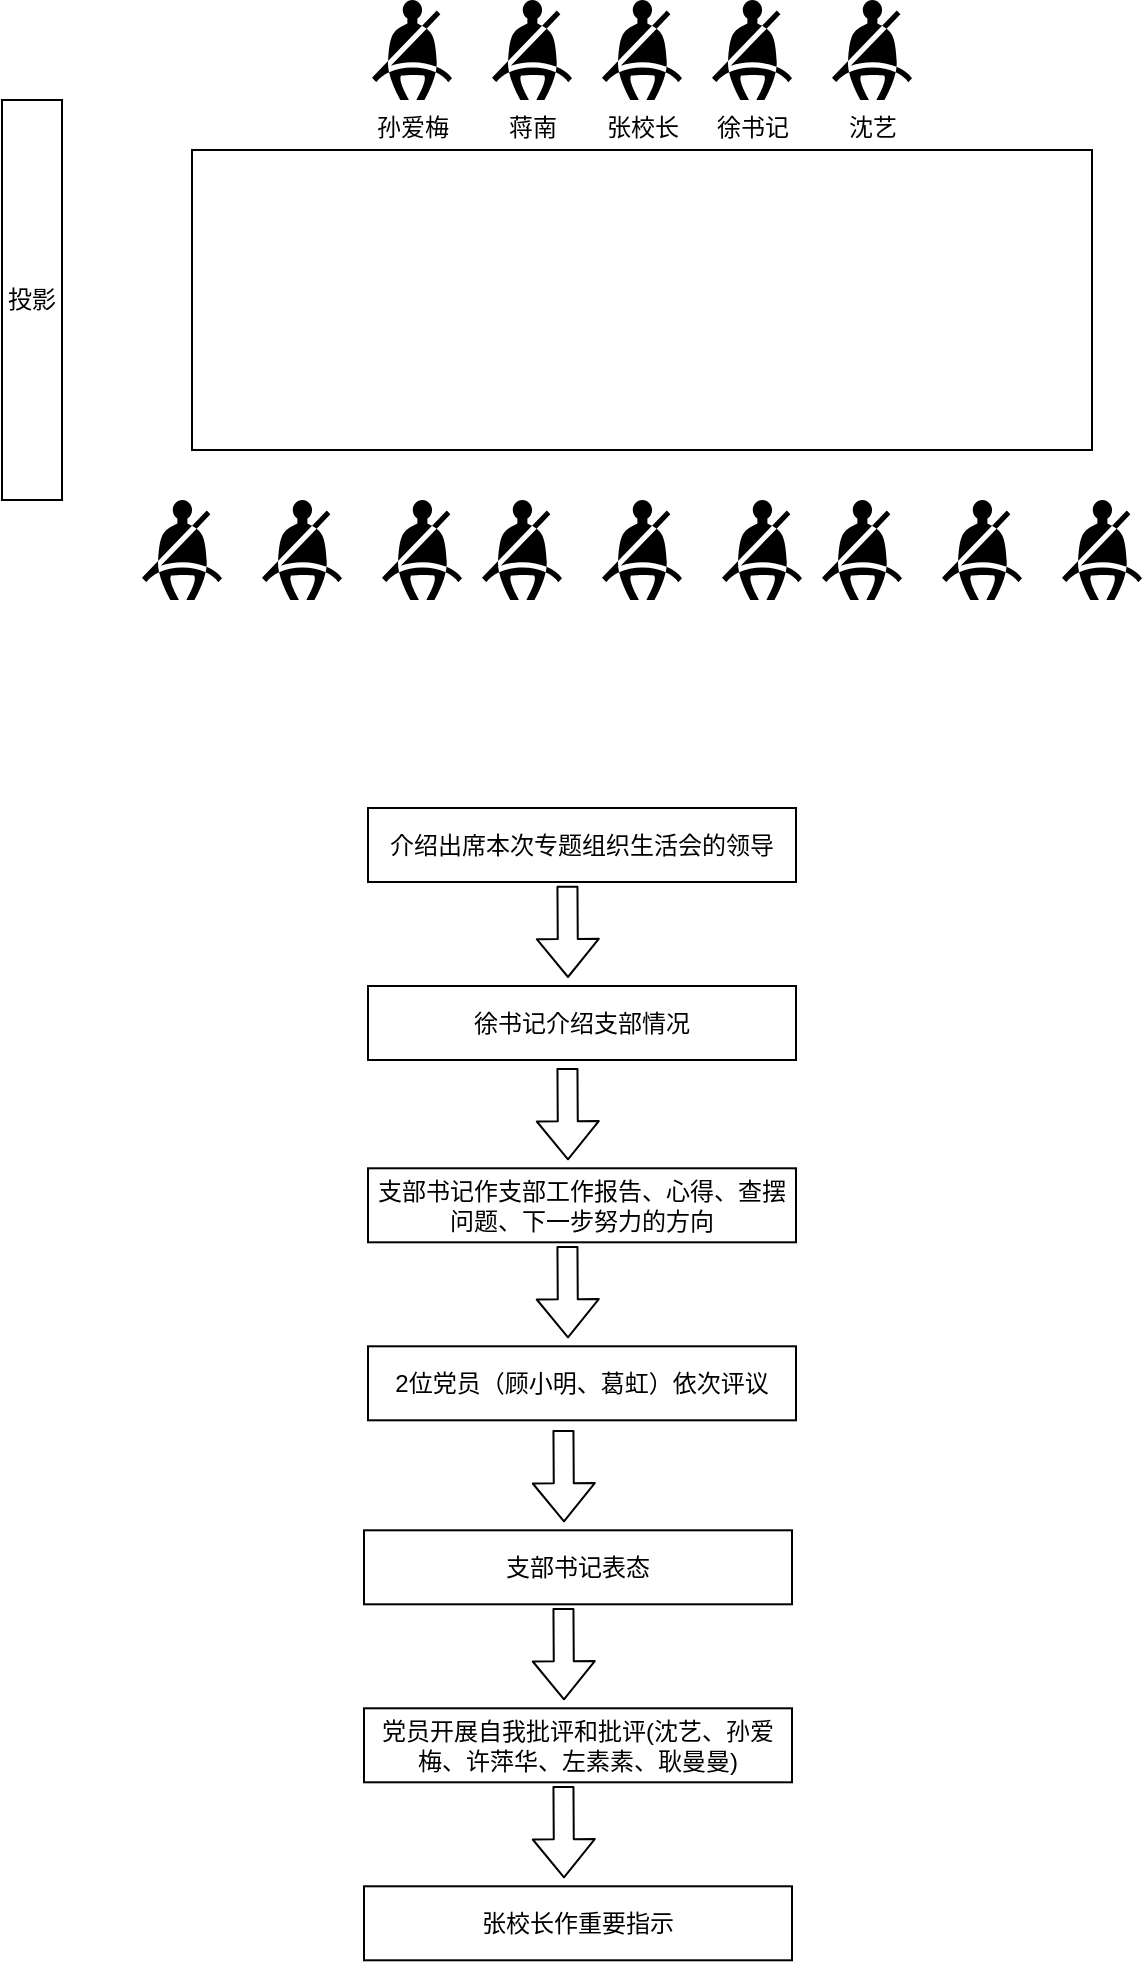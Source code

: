 <mxfile version="14.8.4" type="github">
  <diagram id="_GguZ7U3eap8ssgsz3NK" name="第 1 页">
    <mxGraphModel dx="979" dy="663" grid="0" gridSize="10" guides="1" tooltips="1" connect="1" arrows="1" fold="1" page="1" pageScale="1" pageWidth="850" pageHeight="2000" math="0" shadow="0">
      <root>
        <mxCell id="0" />
        <mxCell id="1" parent="0" />
        <mxCell id="jW9oAG5GVhoArk8jypPi-2" value="" style="rounded=0;whiteSpace=wrap;html=1;" parent="1" vertex="1">
          <mxGeometry x="220" y="220" width="450" height="150" as="geometry" />
        </mxCell>
        <mxCell id="jW9oAG5GVhoArk8jypPi-3" value="投影" style="rounded=0;whiteSpace=wrap;html=1;" parent="1" vertex="1">
          <mxGeometry x="125" y="195" width="30" height="200" as="geometry" />
        </mxCell>
        <mxCell id="jW9oAG5GVhoArk8jypPi-4" value="张校长" style="shape=mxgraph.signs.transportation.seat_belt;html=1;pointerEvents=1;fillColor=#000000;strokeColor=none;verticalLabelPosition=bottom;verticalAlign=top;align=center;" parent="1" vertex="1">
          <mxGeometry x="425" y="145" width="40" height="50" as="geometry" />
        </mxCell>
        <mxCell id="jW9oAG5GVhoArk8jypPi-5" value="徐书记" style="shape=mxgraph.signs.transportation.seat_belt;html=1;pointerEvents=1;fillColor=#000000;strokeColor=none;verticalLabelPosition=bottom;verticalAlign=top;align=center;" parent="1" vertex="1">
          <mxGeometry x="480" y="145" width="40" height="50" as="geometry" />
        </mxCell>
        <mxCell id="jW9oAG5GVhoArk8jypPi-6" value="蒋南" style="shape=mxgraph.signs.transportation.seat_belt;html=1;pointerEvents=1;fillColor=#000000;strokeColor=none;verticalLabelPosition=bottom;verticalAlign=top;align=center;" parent="1" vertex="1">
          <mxGeometry x="370" y="145" width="40" height="50" as="geometry" />
        </mxCell>
        <mxCell id="jW9oAG5GVhoArk8jypPi-7" value="孙爱梅" style="shape=mxgraph.signs.transportation.seat_belt;html=1;pointerEvents=1;fillColor=#000000;strokeColor=none;verticalLabelPosition=bottom;verticalAlign=top;align=center;" parent="1" vertex="1">
          <mxGeometry x="310" y="145" width="40" height="50" as="geometry" />
        </mxCell>
        <mxCell id="jW9oAG5GVhoArk8jypPi-8" value="沈艺" style="shape=mxgraph.signs.transportation.seat_belt;html=1;pointerEvents=1;fillColor=#000000;strokeColor=none;verticalLabelPosition=bottom;verticalAlign=top;align=center;" parent="1" vertex="1">
          <mxGeometry x="540" y="145" width="40" height="50" as="geometry" />
        </mxCell>
        <mxCell id="jW9oAG5GVhoArk8jypPi-11" value="" style="shape=mxgraph.signs.transportation.seat_belt;html=1;pointerEvents=1;fillColor=#000000;strokeColor=none;verticalLabelPosition=bottom;verticalAlign=top;align=center;" parent="1" vertex="1">
          <mxGeometry x="535" y="395" width="40" height="50" as="geometry" />
        </mxCell>
        <mxCell id="jW9oAG5GVhoArk8jypPi-12" value="" style="shape=mxgraph.signs.transportation.seat_belt;html=1;pointerEvents=1;fillColor=#000000;strokeColor=none;verticalLabelPosition=bottom;verticalAlign=top;align=center;" parent="1" vertex="1">
          <mxGeometry x="595" y="395" width="40" height="50" as="geometry" />
        </mxCell>
        <mxCell id="jW9oAG5GVhoArk8jypPi-13" value="" style="shape=mxgraph.signs.transportation.seat_belt;html=1;pointerEvents=1;fillColor=#000000;strokeColor=none;verticalLabelPosition=bottom;verticalAlign=top;align=center;" parent="1" vertex="1">
          <mxGeometry x="655" y="395" width="40" height="50" as="geometry" />
        </mxCell>
        <mxCell id="jW9oAG5GVhoArk8jypPi-14" value="" style="shape=mxgraph.signs.transportation.seat_belt;html=1;pointerEvents=1;fillColor=#000000;strokeColor=none;verticalLabelPosition=bottom;verticalAlign=top;align=center;" parent="1" vertex="1">
          <mxGeometry x="365" y="395" width="40" height="50" as="geometry" />
        </mxCell>
        <mxCell id="jW9oAG5GVhoArk8jypPi-15" value="" style="shape=mxgraph.signs.transportation.seat_belt;html=1;pointerEvents=1;fillColor=#000000;strokeColor=none;verticalLabelPosition=bottom;verticalAlign=top;align=center;" parent="1" vertex="1">
          <mxGeometry x="425" y="395" width="40" height="50" as="geometry" />
        </mxCell>
        <mxCell id="jW9oAG5GVhoArk8jypPi-16" value="" style="shape=mxgraph.signs.transportation.seat_belt;html=1;pointerEvents=1;fillColor=#000000;strokeColor=none;verticalLabelPosition=bottom;verticalAlign=top;align=center;" parent="1" vertex="1">
          <mxGeometry x="485" y="395" width="40" height="50" as="geometry" />
        </mxCell>
        <mxCell id="jW9oAG5GVhoArk8jypPi-17" value="" style="shape=mxgraph.signs.transportation.seat_belt;html=1;pointerEvents=1;fillColor=#000000;strokeColor=none;verticalLabelPosition=bottom;verticalAlign=top;align=center;" parent="1" vertex="1">
          <mxGeometry x="195" y="395" width="40" height="50" as="geometry" />
        </mxCell>
        <mxCell id="jW9oAG5GVhoArk8jypPi-18" value="" style="shape=mxgraph.signs.transportation.seat_belt;html=1;pointerEvents=1;fillColor=#000000;strokeColor=none;verticalLabelPosition=bottom;verticalAlign=top;align=center;" parent="1" vertex="1">
          <mxGeometry x="255" y="395" width="40" height="50" as="geometry" />
        </mxCell>
        <mxCell id="jW9oAG5GVhoArk8jypPi-19" value="" style="shape=mxgraph.signs.transportation.seat_belt;html=1;pointerEvents=1;fillColor=#000000;strokeColor=none;verticalLabelPosition=bottom;verticalAlign=top;align=center;" parent="1" vertex="1">
          <mxGeometry x="315" y="395" width="40" height="50" as="geometry" />
        </mxCell>
        <mxCell id="ygfgggfhi4tpyGAR1O1i-1" value="介绍出席本次专题组织生活会的领导" style="rounded=0;whiteSpace=wrap;html=1;" vertex="1" parent="1">
          <mxGeometry x="308" y="549" width="214" height="37" as="geometry" />
        </mxCell>
        <mxCell id="ygfgggfhi4tpyGAR1O1i-3" value="" style="shape=flexArrow;endArrow=classic;html=1;exitX=0.466;exitY=1.05;exitDx=0;exitDy=0;exitPerimeter=0;" edge="1" parent="1" source="ygfgggfhi4tpyGAR1O1i-1">
          <mxGeometry width="50" height="50" relative="1" as="geometry">
            <mxPoint x="407" y="730" as="sourcePoint" />
            <mxPoint x="408" y="634" as="targetPoint" />
          </mxGeometry>
        </mxCell>
        <mxCell id="ygfgggfhi4tpyGAR1O1i-4" value="徐书记介绍支部情况" style="rounded=0;whiteSpace=wrap;html=1;" vertex="1" parent="1">
          <mxGeometry x="308" y="638" width="214" height="37" as="geometry" />
        </mxCell>
        <mxCell id="ygfgggfhi4tpyGAR1O1i-5" value="" style="shape=flexArrow;endArrow=classic;html=1;exitX=0.466;exitY=1.05;exitDx=0;exitDy=0;exitPerimeter=0;" edge="1" parent="1">
          <mxGeometry width="50" height="50" relative="1" as="geometry">
            <mxPoint x="407.724" y="679.0" as="sourcePoint" />
            <mxPoint x="408" y="725.15" as="targetPoint" />
          </mxGeometry>
        </mxCell>
        <mxCell id="ygfgggfhi4tpyGAR1O1i-6" value="支部书记作支部工作报告、心得、查摆问题、下一步努力的方向" style="rounded=0;whiteSpace=wrap;html=1;" vertex="1" parent="1">
          <mxGeometry x="308" y="729.15" width="214" height="37" as="geometry" />
        </mxCell>
        <mxCell id="ygfgggfhi4tpyGAR1O1i-8" value="" style="shape=flexArrow;endArrow=classic;html=1;exitX=0.466;exitY=1.05;exitDx=0;exitDy=0;exitPerimeter=0;" edge="1" parent="1">
          <mxGeometry width="50" height="50" relative="1" as="geometry">
            <mxPoint x="407.724" y="768" as="sourcePoint" />
            <mxPoint x="408" y="814.15" as="targetPoint" />
          </mxGeometry>
        </mxCell>
        <mxCell id="ygfgggfhi4tpyGAR1O1i-9" value="2位党员（顾小明、葛虹）依次评议" style="rounded=0;whiteSpace=wrap;html=1;" vertex="1" parent="1">
          <mxGeometry x="308" y="818.15" width="214" height="37" as="geometry" />
        </mxCell>
        <mxCell id="ygfgggfhi4tpyGAR1O1i-10" value="" style="shape=flexArrow;endArrow=classic;html=1;exitX=0.466;exitY=1.05;exitDx=0;exitDy=0;exitPerimeter=0;" edge="1" parent="1">
          <mxGeometry width="50" height="50" relative="1" as="geometry">
            <mxPoint x="405.724" y="860" as="sourcePoint" />
            <mxPoint x="406" y="906.15" as="targetPoint" />
          </mxGeometry>
        </mxCell>
        <mxCell id="ygfgggfhi4tpyGAR1O1i-11" value="支部书记表态" style="rounded=0;whiteSpace=wrap;html=1;" vertex="1" parent="1">
          <mxGeometry x="306" y="910.15" width="214" height="37" as="geometry" />
        </mxCell>
        <mxCell id="ygfgggfhi4tpyGAR1O1i-12" value="" style="shape=flexArrow;endArrow=classic;html=1;exitX=0.466;exitY=1.05;exitDx=0;exitDy=0;exitPerimeter=0;" edge="1" parent="1">
          <mxGeometry width="50" height="50" relative="1" as="geometry">
            <mxPoint x="405.724" y="949" as="sourcePoint" />
            <mxPoint x="406" y="995.15" as="targetPoint" />
          </mxGeometry>
        </mxCell>
        <mxCell id="ygfgggfhi4tpyGAR1O1i-13" value="党员开展自我批评和批评(沈艺、孙爱梅、许萍华、左素素、耿曼曼)" style="rounded=0;whiteSpace=wrap;html=1;" vertex="1" parent="1">
          <mxGeometry x="306" y="999.15" width="214" height="37" as="geometry" />
        </mxCell>
        <mxCell id="ygfgggfhi4tpyGAR1O1i-14" value="" style="shape=flexArrow;endArrow=classic;html=1;exitX=0.466;exitY=1.05;exitDx=0;exitDy=0;exitPerimeter=0;" edge="1" parent="1">
          <mxGeometry width="50" height="50" relative="1" as="geometry">
            <mxPoint x="405.724" y="1038" as="sourcePoint" />
            <mxPoint x="406" y="1084.15" as="targetPoint" />
          </mxGeometry>
        </mxCell>
        <mxCell id="ygfgggfhi4tpyGAR1O1i-15" value="张校长作重要指示" style="rounded=0;whiteSpace=wrap;html=1;" vertex="1" parent="1">
          <mxGeometry x="306" y="1088.15" width="214" height="37" as="geometry" />
        </mxCell>
      </root>
    </mxGraphModel>
  </diagram>
</mxfile>
